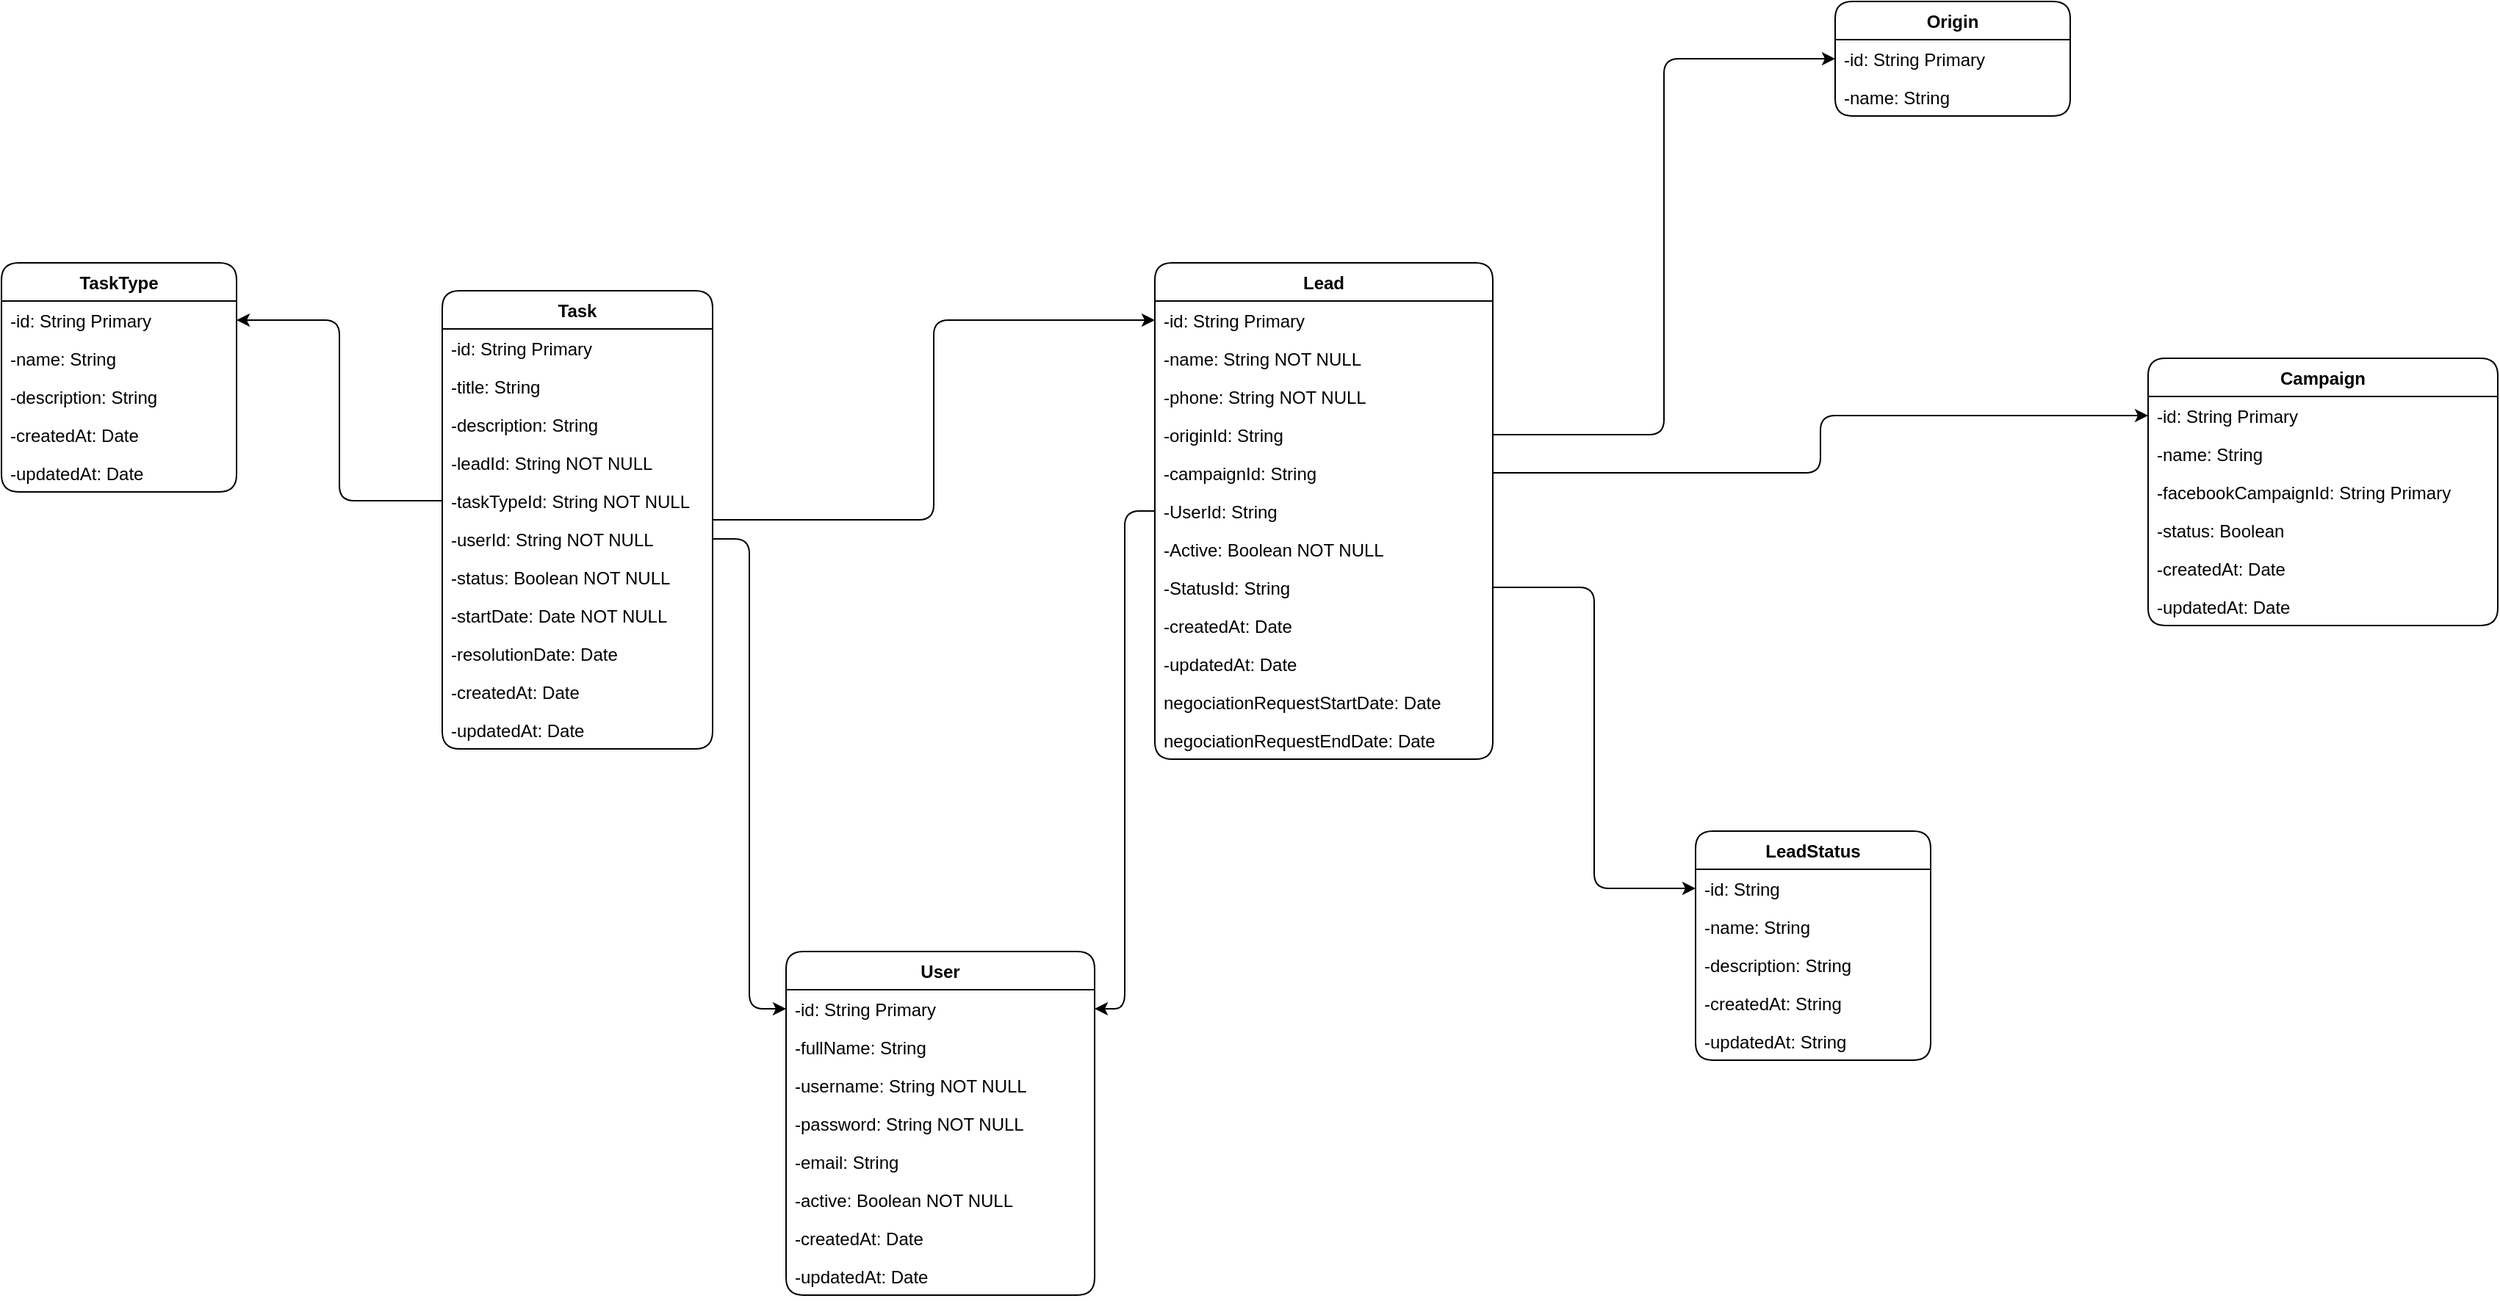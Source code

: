 <mxfile version="13.6.2" type="device"><diagram id="ukDMcVMP8aMMGNx_Kh_t" name="Page-1"><mxGraphModel dx="1960" dy="948" grid="0" gridSize="23" guides="1" tooltips="1" connect="1" arrows="1" fold="1" page="0" pageScale="1" pageWidth="827" pageHeight="1169" math="0" shadow="0" extFonts="Poppins^https://fonts.googleapis.com/css?family=Poppins"><root><mxCell id="0"/><mxCell id="1" parent="0"/><mxCell id="6u2jBRybiYnemJCFxYB_-18" style="edgeStyle=orthogonalEdgeStyle;orthogonalLoop=1;jettySize=auto;html=1;endArrow=classic;startArrow=none;labelBackgroundColor=none;" parent="1" source="6u2jBRybiYnemJCFxYB_-16" target="6u2jBRybiYnemJCFxYB_-2" edge="1"><mxGeometry relative="1" as="geometry"/></mxCell><mxCell id="MFK90Vaj6E8rWj39ILja-8" value="&lt;span style=&quot;color: rgba(0 , 0 , 0 , 0) ; font-family: monospace ; font-size: 0px&quot;&gt;%3CmxGraphModel%3E%3Croot%3E%3CmxCell%20id%3D%220%22%2F%3E%3CmxCell%20id%3D%221%22%20parent%3D%220%22%2F%3E%3CmxCell%20id%3D%222%22%20value%3D%221%3AN%22%20style%3D%22edgeLabel%3Bhtml%3D1%3Balign%3Dcenter%3BverticalAlign%3Dmiddle%3Bresizable%3D0%3Bpoints%3D%5B%5D%3BfontColor%3D%231A1A1A%3B%22%20vertex%3D%221%22%20connectable%3D%220%22%20parent%3D%221%22%3E%3CmxGeometry%20x%3D%22418.004%22%20y%3D%22587.003%22%20as%3D%22geometry%22%2F%3E%3C%2FmxCell%3E%3C%2Froot%3E%3C%2FmxGraphModel%3E&lt;/span&gt;" style="edgeLabel;html=1;align=center;verticalAlign=middle;resizable=0;points=[];" parent="6u2jBRybiYnemJCFxYB_-18" vertex="1" connectable="0"><mxGeometry x="-0.107" y="1" relative="1" as="geometry"><mxPoint as="offset"/></mxGeometry></mxCell><mxCell id="6u2jBRybiYnemJCFxYB_-25" style="edgeStyle=orthogonalEdgeStyle;orthogonalLoop=1;jettySize=auto;html=1;entryX=0;entryY=0.5;entryDx=0;entryDy=0;labelBackgroundColor=none;" parent="1" source="6u2jBRybiYnemJCFxYB_-17" target="6u2jBRybiYnemJCFxYB_-20" edge="1"><mxGeometry relative="1" as="geometry"/></mxCell><mxCell id="6u2jBRybiYnemJCFxYB_-47" style="edgeStyle=orthogonalEdgeStyle;orthogonalLoop=1;jettySize=auto;html=1;labelBackgroundColor=none;" parent="1" source="6u2jBRybiYnemJCFxYB_-15" target="6u2jBRybiYnemJCFxYB_-31" edge="1"><mxGeometry relative="1" as="geometry"/></mxCell><mxCell id="6u2jBRybiYnemJCFxYB_-48" style="edgeStyle=orthogonalEdgeStyle;orthogonalLoop=1;jettySize=auto;html=1;labelBackgroundColor=none;" parent="1" source="6u2jBRybiYnemJCFxYB_-14" target="6u2jBRybiYnemJCFxYB_-28" edge="1"><mxGeometry relative="1" as="geometry"/></mxCell><mxCell id="6u2jBRybiYnemJCFxYB_-86" style="edgeStyle=orthogonalEdgeStyle;orthogonalLoop=1;jettySize=auto;html=1;endArrow=classic;labelBackgroundColor=none;" parent="1" source="6u2jBRybiYnemJCFxYB_-74" target="6u2jBRybiYnemJCFxYB_-81" edge="1"><mxGeometry relative="1" as="geometry"/></mxCell><mxCell id="6u2jBRybiYnemJCFxYB_-87" style="edgeStyle=orthogonalEdgeStyle;orthogonalLoop=1;jettySize=auto;html=1;entryX=0;entryY=0.5;entryDx=0;entryDy=0;startArrow=none;endArrow=classic;labelBackgroundColor=none;" parent="1" source="6u2jBRybiYnemJCFxYB_-68" target="6u2jBRybiYnemJCFxYB_-26" edge="1"><mxGeometry relative="1" as="geometry"/></mxCell><object label="Lead" id="6u2jBRybiYnemJCFxYB_-11"><mxCell style="swimlane;fontStyle=1;childLayout=stackLayout;horizontal=1;startSize=26;horizontalStack=0;resizeParent=1;resizeParentMax=0;resizeLast=0;collapsible=1;marginBottom=0;labelBackgroundColor=none;rounded=1;" parent="1" vertex="1"><mxGeometry x="391" y="234" width="230" height="338" as="geometry"/></mxCell></object><mxCell id="6u2jBRybiYnemJCFxYB_-26" value="-id: String Primary" style="text;strokeColor=none;fillColor=none;align=left;verticalAlign=top;spacingLeft=4;spacingRight=4;overflow=hidden;rotatable=0;points=[[0,0.5],[1,0.5]];portConstraint=eastwest;labelBackgroundColor=none;rounded=1;" parent="6u2jBRybiYnemJCFxYB_-11" vertex="1"><mxGeometry y="26" width="230" height="26" as="geometry"/></mxCell><mxCell id="6u2jBRybiYnemJCFxYB_-12" value="-name: String NOT NULL" style="text;strokeColor=none;fillColor=none;align=left;verticalAlign=top;spacingLeft=4;spacingRight=4;overflow=hidden;rotatable=0;points=[[0,0.5],[1,0.5]];portConstraint=eastwest;labelBackgroundColor=none;rounded=1;" parent="6u2jBRybiYnemJCFxYB_-11" vertex="1"><mxGeometry y="52" width="230" height="26" as="geometry"/></mxCell><mxCell id="6u2jBRybiYnemJCFxYB_-13" value="-phone: String NOT NULL" style="text;strokeColor=none;fillColor=none;align=left;verticalAlign=top;spacingLeft=4;spacingRight=4;overflow=hidden;rotatable=0;points=[[0,0.5],[1,0.5]];portConstraint=eastwest;labelBackgroundColor=none;rounded=1;" parent="6u2jBRybiYnemJCFxYB_-11" vertex="1"><mxGeometry y="78" width="230" height="26" as="geometry"/></mxCell><mxCell id="6u2jBRybiYnemJCFxYB_-14" value="-originId: String" style="text;strokeColor=none;fillColor=none;align=left;verticalAlign=top;spacingLeft=4;spacingRight=4;overflow=hidden;rotatable=0;points=[[0,0.5],[1,0.5]];portConstraint=eastwest;labelBackgroundColor=none;rounded=1;" parent="6u2jBRybiYnemJCFxYB_-11" vertex="1"><mxGeometry y="104" width="230" height="26" as="geometry"/></mxCell><mxCell id="6u2jBRybiYnemJCFxYB_-15" value="-campaignId: String" style="text;strokeColor=none;fillColor=none;align=left;verticalAlign=top;spacingLeft=4;spacingRight=4;overflow=hidden;rotatable=0;points=[[0,0.5],[1,0.5]];portConstraint=eastwest;labelBackgroundColor=none;rounded=1;" parent="6u2jBRybiYnemJCFxYB_-11" vertex="1"><mxGeometry y="130" width="230" height="26" as="geometry"/></mxCell><mxCell id="6u2jBRybiYnemJCFxYB_-16" value="-UserId: String" style="text;strokeColor=none;fillColor=none;align=left;verticalAlign=top;spacingLeft=4;spacingRight=4;overflow=hidden;rotatable=0;points=[[0,0.5],[1,0.5]];portConstraint=eastwest;labelBackgroundColor=none;rounded=1;" parent="6u2jBRybiYnemJCFxYB_-11" vertex="1"><mxGeometry y="156" width="230" height="26" as="geometry"/></mxCell><mxCell id="6u2jBRybiYnemJCFxYB_-62" value="-Active: Boolean NOT NULL" style="text;strokeColor=none;fillColor=none;align=left;verticalAlign=top;spacingLeft=4;spacingRight=4;overflow=hidden;rotatable=0;points=[[0,0.5],[1,0.5]];portConstraint=eastwest;labelBackgroundColor=none;rounded=1;" parent="6u2jBRybiYnemJCFxYB_-11" vertex="1"><mxGeometry y="182" width="230" height="26" as="geometry"/></mxCell><mxCell id="6u2jBRybiYnemJCFxYB_-17" value="-StatusId: String" style="text;strokeColor=none;fillColor=none;align=left;verticalAlign=top;spacingLeft=4;spacingRight=4;overflow=hidden;rotatable=0;points=[[0,0.5],[1,0.5]];portConstraint=eastwest;labelBackgroundColor=none;rounded=1;" parent="6u2jBRybiYnemJCFxYB_-11" vertex="1"><mxGeometry y="208" width="230" height="26" as="geometry"/></mxCell><mxCell id="6u2jBRybiYnemJCFxYB_-36" value="-createdAt: Date" style="text;strokeColor=none;fillColor=none;align=left;verticalAlign=top;spacingLeft=4;spacingRight=4;overflow=hidden;rotatable=0;points=[[0,0.5],[1,0.5]];portConstraint=eastwest;labelBackgroundColor=none;rounded=1;" parent="6u2jBRybiYnemJCFxYB_-11" vertex="1"><mxGeometry y="234" width="230" height="26" as="geometry"/></mxCell><mxCell id="6u2jBRybiYnemJCFxYB_-46" value="-updatedAt: Date" style="text;strokeColor=none;fillColor=none;align=left;verticalAlign=top;spacingLeft=4;spacingRight=4;overflow=hidden;rotatable=0;points=[[0,0.5],[1,0.5]];portConstraint=eastwest;labelBackgroundColor=none;rounded=1;" parent="6u2jBRybiYnemJCFxYB_-11" vertex="1"><mxGeometry y="260" width="230" height="26" as="geometry"/></mxCell><mxCell id="k8qS9ZXZTDFq5xfZ_maj-1" value="negociationRequestStartDate: Date" style="text;strokeColor=none;fillColor=none;align=left;verticalAlign=top;spacingLeft=4;spacingRight=4;overflow=hidden;rotatable=0;points=[[0,0.5],[1,0.5]];portConstraint=eastwest;labelBackgroundColor=none;rounded=1;" vertex="1" parent="6u2jBRybiYnemJCFxYB_-11"><mxGeometry y="286" width="230" height="26" as="geometry"/></mxCell><mxCell id="k8qS9ZXZTDFq5xfZ_maj-2" value="negociationRequestEndDate: Date" style="text;strokeColor=none;fillColor=none;align=left;verticalAlign=top;spacingLeft=4;spacingRight=4;overflow=hidden;rotatable=0;points=[[0,0.5],[1,0.5]];portConstraint=eastwest;labelBackgroundColor=none;rounded=1;" vertex="1" parent="6u2jBRybiYnemJCFxYB_-11"><mxGeometry y="312" width="230" height="26" as="geometry"/></mxCell><mxCell id="6u2jBRybiYnemJCFxYB_-19" value="LeadStatus" style="swimlane;fontStyle=1;childLayout=stackLayout;horizontal=1;startSize=26;horizontalStack=0;resizeParent=1;resizeParentMax=0;resizeLast=0;collapsible=1;marginBottom=0;labelBackgroundColor=none;rounded=1;" parent="1" vertex="1"><mxGeometry x="759" y="621" width="160" height="156" as="geometry"/></mxCell><mxCell id="6u2jBRybiYnemJCFxYB_-20" value="-id: String" style="text;strokeColor=none;fillColor=none;align=left;verticalAlign=top;spacingLeft=4;spacingRight=4;overflow=hidden;rotatable=0;points=[[0,0.5],[1,0.5]];portConstraint=eastwest;labelBackgroundColor=none;rounded=1;" parent="6u2jBRybiYnemJCFxYB_-19" vertex="1"><mxGeometry y="26" width="160" height="26" as="geometry"/></mxCell><mxCell id="6u2jBRybiYnemJCFxYB_-21" value="-name: String" style="text;strokeColor=none;fillColor=none;align=left;verticalAlign=top;spacingLeft=4;spacingRight=4;overflow=hidden;rotatable=0;points=[[0,0.5],[1,0.5]];portConstraint=eastwest;labelBackgroundColor=none;rounded=1;" parent="6u2jBRybiYnemJCFxYB_-19" vertex="1"><mxGeometry y="52" width="160" height="26" as="geometry"/></mxCell><mxCell id="6u2jBRybiYnemJCFxYB_-22" value="-description: String" style="text;strokeColor=none;fillColor=none;align=left;verticalAlign=top;spacingLeft=4;spacingRight=4;overflow=hidden;rotatable=0;points=[[0,0.5],[1,0.5]];portConstraint=eastwest;labelBackgroundColor=none;rounded=1;" parent="6u2jBRybiYnemJCFxYB_-19" vertex="1"><mxGeometry y="78" width="160" height="26" as="geometry"/></mxCell><mxCell id="6u2jBRybiYnemJCFxYB_-23" value="-createdAt: String" style="text;strokeColor=none;fillColor=none;align=left;verticalAlign=top;spacingLeft=4;spacingRight=4;overflow=hidden;rotatable=0;points=[[0,0.5],[1,0.5]];portConstraint=eastwest;labelBackgroundColor=none;rounded=1;" parent="6u2jBRybiYnemJCFxYB_-19" vertex="1"><mxGeometry y="104" width="160" height="26" as="geometry"/></mxCell><mxCell id="6u2jBRybiYnemJCFxYB_-24" value="-updatedAt: String" style="text;strokeColor=none;fillColor=none;align=left;verticalAlign=top;spacingLeft=4;spacingRight=4;overflow=hidden;rotatable=0;points=[[0,0.5],[1,0.5]];portConstraint=eastwest;labelBackgroundColor=none;rounded=1;" parent="6u2jBRybiYnemJCFxYB_-19" vertex="1"><mxGeometry y="130" width="160" height="26" as="geometry"/></mxCell><mxCell id="6u2jBRybiYnemJCFxYB_-91" style="edgeStyle=orthogonalEdgeStyle;orthogonalLoop=1;jettySize=auto;html=1;entryX=0;entryY=0.5;entryDx=0;entryDy=0;startArrow=none;endArrow=classic;labelBackgroundColor=none;" parent="1" source="6u2jBRybiYnemJCFxYB_-72" target="6u2jBRybiYnemJCFxYB_-2" edge="1"><mxGeometry relative="1" as="geometry"/></mxCell><mxCell id="6u2jBRybiYnemJCFxYB_-27" value="Origin" style="swimlane;fontStyle=1;childLayout=stackLayout;horizontal=1;startSize=26;horizontalStack=0;resizeParent=1;resizeParentMax=0;resizeLast=0;collapsible=1;marginBottom=0;labelBackgroundColor=none;rounded=1;" parent="1" vertex="1"><mxGeometry x="854" y="56" width="160" height="78" as="geometry"/></mxCell><mxCell id="6u2jBRybiYnemJCFxYB_-28" value="-id: String Primary" style="text;strokeColor=none;fillColor=none;align=left;verticalAlign=top;spacingLeft=4;spacingRight=4;overflow=hidden;rotatable=0;points=[[0,0.5],[1,0.5]];portConstraint=eastwest;labelBackgroundColor=none;rounded=1;" parent="6u2jBRybiYnemJCFxYB_-27" vertex="1"><mxGeometry y="26" width="160" height="26" as="geometry"/></mxCell><mxCell id="6u2jBRybiYnemJCFxYB_-29" value="-name: String" style="text;strokeColor=none;fillColor=none;align=left;verticalAlign=top;spacingLeft=4;spacingRight=4;overflow=hidden;rotatable=0;points=[[0,0.5],[1,0.5]];portConstraint=eastwest;labelBackgroundColor=none;rounded=1;" parent="6u2jBRybiYnemJCFxYB_-27" vertex="1"><mxGeometry y="52" width="160" height="26" as="geometry"/></mxCell><mxCell id="6u2jBRybiYnemJCFxYB_-30" value="Campaign" style="swimlane;fontStyle=1;childLayout=stackLayout;horizontal=1;startSize=26;horizontalStack=0;resizeParent=1;resizeParentMax=0;resizeLast=0;collapsible=1;marginBottom=0;labelBackgroundColor=none;rounded=1;" parent="1" vertex="1"><mxGeometry x="1067" y="299" width="238" height="182" as="geometry"/></mxCell><mxCell id="6u2jBRybiYnemJCFxYB_-31" value="-id: String Primary" style="text;strokeColor=none;fillColor=none;align=left;verticalAlign=top;spacingLeft=4;spacingRight=4;overflow=hidden;rotatable=0;points=[[0,0.5],[1,0.5]];portConstraint=eastwest;labelBackgroundColor=none;rounded=1;" parent="6u2jBRybiYnemJCFxYB_-30" vertex="1"><mxGeometry y="26" width="238" height="26" as="geometry"/></mxCell><mxCell id="6u2jBRybiYnemJCFxYB_-32" value="-name: String" style="text;strokeColor=none;fillColor=none;align=left;verticalAlign=top;spacingLeft=4;spacingRight=4;overflow=hidden;rotatable=0;points=[[0,0.5],[1,0.5]];portConstraint=eastwest;labelBackgroundColor=none;rounded=1;" parent="6u2jBRybiYnemJCFxYB_-30" vertex="1"><mxGeometry y="52" width="238" height="26" as="geometry"/></mxCell><mxCell id="6u2jBRybiYnemJCFxYB_-90" value="-facebookCampaignId: String Primary" style="text;strokeColor=none;fillColor=none;align=left;verticalAlign=top;spacingLeft=4;spacingRight=4;overflow=hidden;rotatable=0;points=[[0,0.5],[1,0.5]];portConstraint=eastwest;labelBackgroundColor=none;rounded=1;" parent="6u2jBRybiYnemJCFxYB_-30" vertex="1"><mxGeometry y="78" width="238" height="26" as="geometry"/></mxCell><mxCell id="6u2jBRybiYnemJCFxYB_-33" value="-status: Boolean" style="text;strokeColor=none;fillColor=none;align=left;verticalAlign=top;spacingLeft=4;spacingRight=4;overflow=hidden;rotatable=0;points=[[0,0.5],[1,0.5]];portConstraint=eastwest;labelBackgroundColor=none;rounded=1;" parent="6u2jBRybiYnemJCFxYB_-30" vertex="1"><mxGeometry y="104" width="238" height="26" as="geometry"/></mxCell><mxCell id="6u2jBRybiYnemJCFxYB_-34" value="-createdAt: Date" style="text;strokeColor=none;fillColor=none;align=left;verticalAlign=top;spacingLeft=4;spacingRight=4;overflow=hidden;rotatable=0;points=[[0,0.5],[1,0.5]];portConstraint=eastwest;labelBackgroundColor=none;rounded=1;" parent="6u2jBRybiYnemJCFxYB_-30" vertex="1"><mxGeometry y="130" width="238" height="26" as="geometry"/></mxCell><mxCell id="6u2jBRybiYnemJCFxYB_-35" value="-updatedAt: Date" style="text;strokeColor=none;fillColor=none;align=left;verticalAlign=top;spacingLeft=4;spacingRight=4;overflow=hidden;rotatable=0;points=[[0,0.5],[1,0.5]];portConstraint=eastwest;labelBackgroundColor=none;rounded=1;" parent="6u2jBRybiYnemJCFxYB_-30" vertex="1"><mxGeometry y="156" width="238" height="26" as="geometry"/></mxCell><mxCell id="6u2jBRybiYnemJCFxYB_-80" value="TaskType" style="swimlane;fontStyle=1;childLayout=stackLayout;horizontal=1;startSize=26;horizontalStack=0;resizeParent=1;resizeParentMax=0;resizeLast=0;collapsible=1;marginBottom=0;swimlaneFillColor=none;labelBackgroundColor=none;rounded=1;" parent="1" vertex="1"><mxGeometry x="-394" y="234" width="160" height="156" as="geometry"/></mxCell><mxCell id="6u2jBRybiYnemJCFxYB_-81" value="-id: String Primary" style="text;strokeColor=none;fillColor=none;align=left;verticalAlign=top;spacingLeft=4;spacingRight=4;overflow=hidden;rotatable=0;points=[[0,0.5],[1,0.5]];portConstraint=eastwest;labelBackgroundColor=none;rounded=1;" parent="6u2jBRybiYnemJCFxYB_-80" vertex="1"><mxGeometry y="26" width="160" height="26" as="geometry"/></mxCell><mxCell id="6u2jBRybiYnemJCFxYB_-82" value="-name: String" style="text;strokeColor=none;fillColor=none;align=left;verticalAlign=top;spacingLeft=4;spacingRight=4;overflow=hidden;rotatable=0;points=[[0,0.5],[1,0.5]];portConstraint=eastwest;labelBackgroundColor=none;rounded=1;" parent="6u2jBRybiYnemJCFxYB_-80" vertex="1"><mxGeometry y="52" width="160" height="26" as="geometry"/></mxCell><mxCell id="6u2jBRybiYnemJCFxYB_-83" value="-description: String" style="text;strokeColor=none;fillColor=none;align=left;verticalAlign=top;spacingLeft=4;spacingRight=4;overflow=hidden;rotatable=0;points=[[0,0.5],[1,0.5]];portConstraint=eastwest;labelBackgroundColor=none;rounded=1;" parent="6u2jBRybiYnemJCFxYB_-80" vertex="1"><mxGeometry y="78" width="160" height="26" as="geometry"/></mxCell><mxCell id="6u2jBRybiYnemJCFxYB_-84" value="-createdAt: Date" style="text;strokeColor=none;fillColor=none;align=left;verticalAlign=top;spacingLeft=4;spacingRight=4;overflow=hidden;rotatable=0;points=[[0,0.5],[1,0.5]];portConstraint=eastwest;labelBackgroundColor=none;rounded=1;" parent="6u2jBRybiYnemJCFxYB_-80" vertex="1"><mxGeometry y="104" width="160" height="26" as="geometry"/></mxCell><mxCell id="6u2jBRybiYnemJCFxYB_-85" value="-updatedAt: Date" style="text;strokeColor=none;fillColor=none;align=left;verticalAlign=top;spacingLeft=4;spacingRight=4;overflow=hidden;rotatable=0;points=[[0,0.5],[1,0.5]];portConstraint=eastwest;labelBackgroundColor=none;rounded=1;" parent="6u2jBRybiYnemJCFxYB_-80" vertex="1"><mxGeometry y="130" width="160" height="26" as="geometry"/></mxCell><mxCell id="6u2jBRybiYnemJCFxYB_-68" value="Task" style="swimlane;fontStyle=1;childLayout=stackLayout;horizontal=1;startSize=26;horizontalStack=0;resizeParent=1;resizeParentMax=0;resizeLast=0;collapsible=1;marginBottom=0;swimlaneLine=1;glass=0;shadow=0;padding=5;labelBackgroundColor=none;rounded=1;" parent="1" vertex="1"><mxGeometry x="-94" y="253" width="184" height="312" as="geometry"/></mxCell><mxCell id="6u2jBRybiYnemJCFxYB_-69" value="-id: String Primary" style="text;strokeColor=none;fillColor=none;align=left;verticalAlign=top;spacingLeft=4;spacingRight=4;overflow=hidden;rotatable=0;points=[[0,0.5],[1,0.5]];portConstraint=eastwest;labelBackgroundColor=none;rounded=1;" parent="6u2jBRybiYnemJCFxYB_-68" vertex="1"><mxGeometry y="26" width="184" height="26" as="geometry"/></mxCell><mxCell id="6u2jBRybiYnemJCFxYB_-70" value="-title: String" style="text;strokeColor=none;fillColor=none;align=left;verticalAlign=top;spacingLeft=4;spacingRight=4;overflow=hidden;rotatable=0;points=[[0,0.5],[1,0.5]];portConstraint=eastwest;labelBackgroundColor=none;rounded=1;" parent="6u2jBRybiYnemJCFxYB_-68" vertex="1"><mxGeometry y="52" width="184" height="26" as="geometry"/></mxCell><mxCell id="6u2jBRybiYnemJCFxYB_-71" value="-description: String" style="text;strokeColor=none;fillColor=none;align=left;verticalAlign=top;spacingLeft=4;spacingRight=4;overflow=hidden;rotatable=0;points=[[0,0.5],[1,0.5]];portConstraint=eastwest;labelBackgroundColor=none;rounded=1;" parent="6u2jBRybiYnemJCFxYB_-68" vertex="1"><mxGeometry y="78" width="184" height="26" as="geometry"/></mxCell><mxCell id="6u2jBRybiYnemJCFxYB_-73" value="-leadId: String NOT NULL" style="text;strokeColor=none;fillColor=none;align=left;verticalAlign=top;spacingLeft=4;spacingRight=4;overflow=hidden;rotatable=0;points=[[0,0.5],[1,0.5]];portConstraint=eastwest;labelBackgroundColor=none;rounded=1;" parent="6u2jBRybiYnemJCFxYB_-68" vertex="1"><mxGeometry y="104" width="184" height="26" as="geometry"/></mxCell><mxCell id="6u2jBRybiYnemJCFxYB_-74" value="-taskTypeId: String NOT NULL" style="text;strokeColor=none;fillColor=none;align=left;verticalAlign=top;spacingLeft=4;spacingRight=4;overflow=hidden;rotatable=0;points=[[0,0.5],[1,0.5]];portConstraint=eastwest;labelBackgroundColor=none;rounded=1;" parent="6u2jBRybiYnemJCFxYB_-68" vertex="1"><mxGeometry y="130" width="184" height="26" as="geometry"/></mxCell><mxCell id="6u2jBRybiYnemJCFxYB_-72" value="-userId: String NOT NULL" style="text;strokeColor=none;fillColor=none;align=left;verticalAlign=top;spacingLeft=4;spacingRight=4;overflow=hidden;rotatable=0;points=[[0,0.5],[1,0.5]];portConstraint=eastwest;labelBackgroundColor=none;rounded=1;" parent="6u2jBRybiYnemJCFxYB_-68" vertex="1"><mxGeometry y="156" width="184" height="26" as="geometry"/></mxCell><mxCell id="6u2jBRybiYnemJCFxYB_-75" value="-status: Boolean NOT NULL" style="text;strokeColor=none;fillColor=none;align=left;verticalAlign=top;spacingLeft=4;spacingRight=4;overflow=hidden;rotatable=0;points=[[0,0.5],[1,0.5]];portConstraint=eastwest;labelBackgroundColor=none;rounded=1;" parent="6u2jBRybiYnemJCFxYB_-68" vertex="1"><mxGeometry y="182" width="184" height="26" as="geometry"/></mxCell><mxCell id="6u2jBRybiYnemJCFxYB_-76" value="-startDate: Date NOT NULL" style="text;strokeColor=none;fillColor=none;align=left;verticalAlign=top;spacingLeft=4;spacingRight=4;overflow=hidden;rotatable=0;points=[[0,0.5],[1,0.5]];portConstraint=eastwest;labelBackgroundColor=none;rounded=1;" parent="6u2jBRybiYnemJCFxYB_-68" vertex="1"><mxGeometry y="208" width="184" height="26" as="geometry"/></mxCell><mxCell id="6u2jBRybiYnemJCFxYB_-77" value="-resolutionDate: Date" style="text;strokeColor=none;fillColor=none;align=left;verticalAlign=top;spacingLeft=4;spacingRight=4;overflow=hidden;rotatable=0;points=[[0,0.5],[1,0.5]];portConstraint=eastwest;labelBackgroundColor=none;rounded=1;" parent="6u2jBRybiYnemJCFxYB_-68" vertex="1"><mxGeometry y="234" width="184" height="26" as="geometry"/></mxCell><mxCell id="6u2jBRybiYnemJCFxYB_-78" value="-createdAt: Date" style="text;strokeColor=none;fillColor=none;align=left;verticalAlign=top;spacingLeft=4;spacingRight=4;overflow=hidden;rotatable=0;points=[[0,0.5],[1,0.5]];portConstraint=eastwest;labelBackgroundColor=none;rounded=1;" parent="6u2jBRybiYnemJCFxYB_-68" vertex="1"><mxGeometry y="260" width="184" height="26" as="geometry"/></mxCell><mxCell id="6u2jBRybiYnemJCFxYB_-79" value="-updatedAt: Date" style="text;strokeColor=none;fillColor=none;align=left;verticalAlign=top;spacingLeft=4;spacingRight=4;overflow=hidden;rotatable=0;points=[[0,0.5],[1,0.5]];portConstraint=eastwest;labelBackgroundColor=none;rounded=1;" parent="6u2jBRybiYnemJCFxYB_-68" vertex="1"><mxGeometry y="286" width="184" height="26" as="geometry"/></mxCell><mxCell id="6u2jBRybiYnemJCFxYB_-1" value="User" style="swimlane;fontStyle=1;childLayout=stackLayout;horizontal=1;startSize=26;horizontalStack=0;resizeParent=1;resizeParentMax=0;resizeLast=0;collapsible=1;marginBottom=0;labelBackgroundColor=none;rounded=1;" parent="1" vertex="1"><mxGeometry x="140" y="703" width="210" height="234" as="geometry"><mxRectangle x="152" y="698" width="54" height="26" as="alternateBounds"/></mxGeometry></mxCell><mxCell id="6u2jBRybiYnemJCFxYB_-2" value="-id: String Primary" style="text;strokeColor=none;fillColor=none;align=left;verticalAlign=top;spacingLeft=4;spacingRight=4;overflow=hidden;rotatable=0;points=[[0,0.5],[1,0.5]];portConstraint=eastwest;labelBackgroundColor=none;rounded=1;" parent="6u2jBRybiYnemJCFxYB_-1" vertex="1"><mxGeometry y="26" width="210" height="26" as="geometry"/></mxCell><mxCell id="6u2jBRybiYnemJCFxYB_-3" value="-fullName: String" style="text;strokeColor=none;align=left;verticalAlign=top;spacingLeft=4;spacingRight=4;overflow=hidden;rotatable=0;points=[[0,0.5],[1,0.5]];portConstraint=eastwest;labelBackgroundColor=none;rounded=1;" parent="6u2jBRybiYnemJCFxYB_-1" vertex="1"><mxGeometry y="52" width="210" height="26" as="geometry"/></mxCell><mxCell id="6u2jBRybiYnemJCFxYB_-4" value="-username: String NOT NULL" style="text;strokeColor=none;fillColor=none;align=left;verticalAlign=top;spacingLeft=4;spacingRight=4;overflow=hidden;rotatable=0;points=[[0,0.5],[1,0.5]];portConstraint=eastwest;labelBackgroundColor=none;rounded=1;" parent="6u2jBRybiYnemJCFxYB_-1" vertex="1"><mxGeometry y="78" width="210" height="26" as="geometry"/></mxCell><mxCell id="6u2jBRybiYnemJCFxYB_-63" value="-password: String NOT NULL" style="text;strokeColor=none;fillColor=none;align=left;verticalAlign=top;spacingLeft=4;spacingRight=4;overflow=hidden;rotatable=0;points=[[0,0.5],[1,0.5]];portConstraint=eastwest;labelBackgroundColor=none;rounded=1;" parent="6u2jBRybiYnemJCFxYB_-1" vertex="1"><mxGeometry y="104" width="210" height="26" as="geometry"/></mxCell><mxCell id="6u2jBRybiYnemJCFxYB_-5" value="-email: String" style="text;strokeColor=none;fillColor=none;align=left;verticalAlign=top;spacingLeft=4;spacingRight=4;overflow=hidden;rotatable=0;points=[[0,0.5],[1,0.5]];portConstraint=eastwest;labelBackgroundColor=none;rounded=1;" parent="6u2jBRybiYnemJCFxYB_-1" vertex="1"><mxGeometry y="130" width="210" height="26" as="geometry"/></mxCell><mxCell id="6u2jBRybiYnemJCFxYB_-49" value="-active: Boolean NOT NULL" style="text;strokeColor=none;fillColor=none;align=left;verticalAlign=top;spacingLeft=4;spacingRight=4;overflow=hidden;rotatable=0;points=[[0,0.5],[1,0.5]];portConstraint=eastwest;labelBackgroundColor=none;rounded=1;" parent="6u2jBRybiYnemJCFxYB_-1" vertex="1"><mxGeometry y="156" width="210" height="26" as="geometry"/></mxCell><mxCell id="6u2jBRybiYnemJCFxYB_-6" value="-createdAt: Date" style="text;strokeColor=none;fillColor=none;align=left;verticalAlign=top;spacingLeft=4;spacingRight=4;overflow=hidden;rotatable=0;points=[[0,0.5],[1,0.5]];portConstraint=eastwest;labelBackgroundColor=none;rounded=1;" parent="6u2jBRybiYnemJCFxYB_-1" vertex="1"><mxGeometry y="182" width="210" height="26" as="geometry"/></mxCell><mxCell id="6u2jBRybiYnemJCFxYB_-61" value="-updatedAt: Date" style="text;strokeColor=none;fillColor=none;align=left;verticalAlign=top;spacingLeft=4;spacingRight=4;overflow=hidden;rotatable=0;points=[[0,0.5],[1,0.5]];portConstraint=eastwest;labelBackgroundColor=none;rounded=1;" parent="6u2jBRybiYnemJCFxYB_-1" vertex="1"><mxGeometry y="208" width="210" height="26" as="geometry"/></mxCell></root></mxGraphModel></diagram></mxfile>